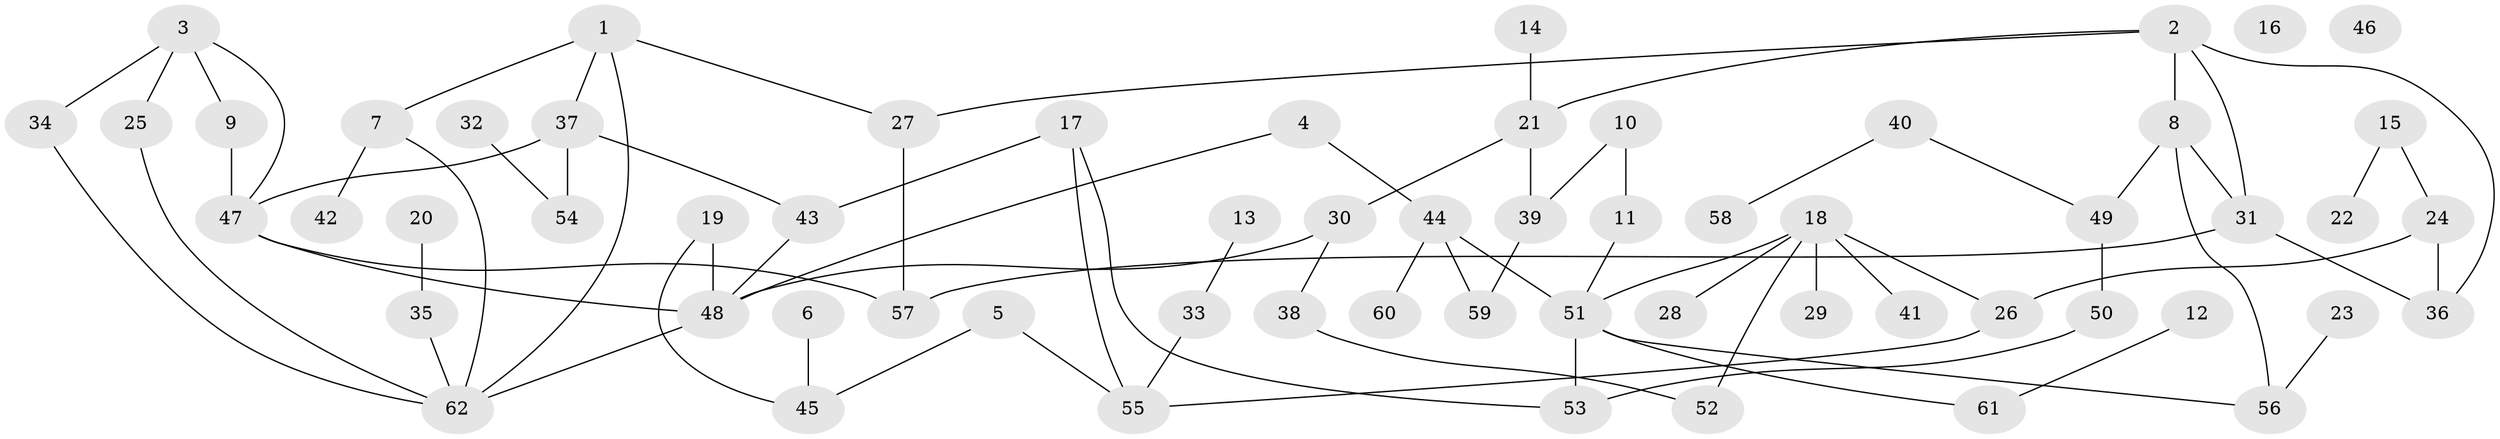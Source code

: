 // Generated by graph-tools (version 1.1) at 2025/00/03/09/25 03:00:46]
// undirected, 62 vertices, 79 edges
graph export_dot {
graph [start="1"]
  node [color=gray90,style=filled];
  1;
  2;
  3;
  4;
  5;
  6;
  7;
  8;
  9;
  10;
  11;
  12;
  13;
  14;
  15;
  16;
  17;
  18;
  19;
  20;
  21;
  22;
  23;
  24;
  25;
  26;
  27;
  28;
  29;
  30;
  31;
  32;
  33;
  34;
  35;
  36;
  37;
  38;
  39;
  40;
  41;
  42;
  43;
  44;
  45;
  46;
  47;
  48;
  49;
  50;
  51;
  52;
  53;
  54;
  55;
  56;
  57;
  58;
  59;
  60;
  61;
  62;
  1 -- 7;
  1 -- 27;
  1 -- 37;
  1 -- 62;
  2 -- 8;
  2 -- 21;
  2 -- 27;
  2 -- 31;
  2 -- 36;
  3 -- 9;
  3 -- 25;
  3 -- 34;
  3 -- 47;
  4 -- 44;
  4 -- 48;
  5 -- 45;
  5 -- 55;
  6 -- 45;
  7 -- 42;
  7 -- 62;
  8 -- 31;
  8 -- 49;
  8 -- 56;
  9 -- 47;
  10 -- 11;
  10 -- 39;
  11 -- 51;
  12 -- 61;
  13 -- 33;
  14 -- 21;
  15 -- 22;
  15 -- 24;
  17 -- 43;
  17 -- 53;
  17 -- 55;
  18 -- 26;
  18 -- 28;
  18 -- 29;
  18 -- 41;
  18 -- 51;
  18 -- 52;
  19 -- 45;
  19 -- 48;
  20 -- 35;
  21 -- 30;
  21 -- 39;
  23 -- 56;
  24 -- 26;
  24 -- 36;
  25 -- 62;
  26 -- 55;
  27 -- 57;
  30 -- 38;
  30 -- 48;
  31 -- 36;
  31 -- 57;
  32 -- 54;
  33 -- 55;
  34 -- 62;
  35 -- 62;
  37 -- 43;
  37 -- 47;
  37 -- 54;
  38 -- 52;
  39 -- 59;
  40 -- 49;
  40 -- 58;
  43 -- 48;
  44 -- 51;
  44 -- 59;
  44 -- 60;
  47 -- 48;
  47 -- 57;
  48 -- 62;
  49 -- 50;
  50 -- 53;
  51 -- 53;
  51 -- 56;
  51 -- 61;
}
